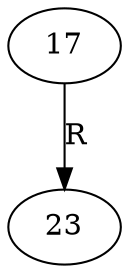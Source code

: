 // DistSensitiveBST
digraph {
	1610917557120 [label=17]
	1610917557120 -> 1610917556672 [label=R]
	1610917556672 [label=23]
}
